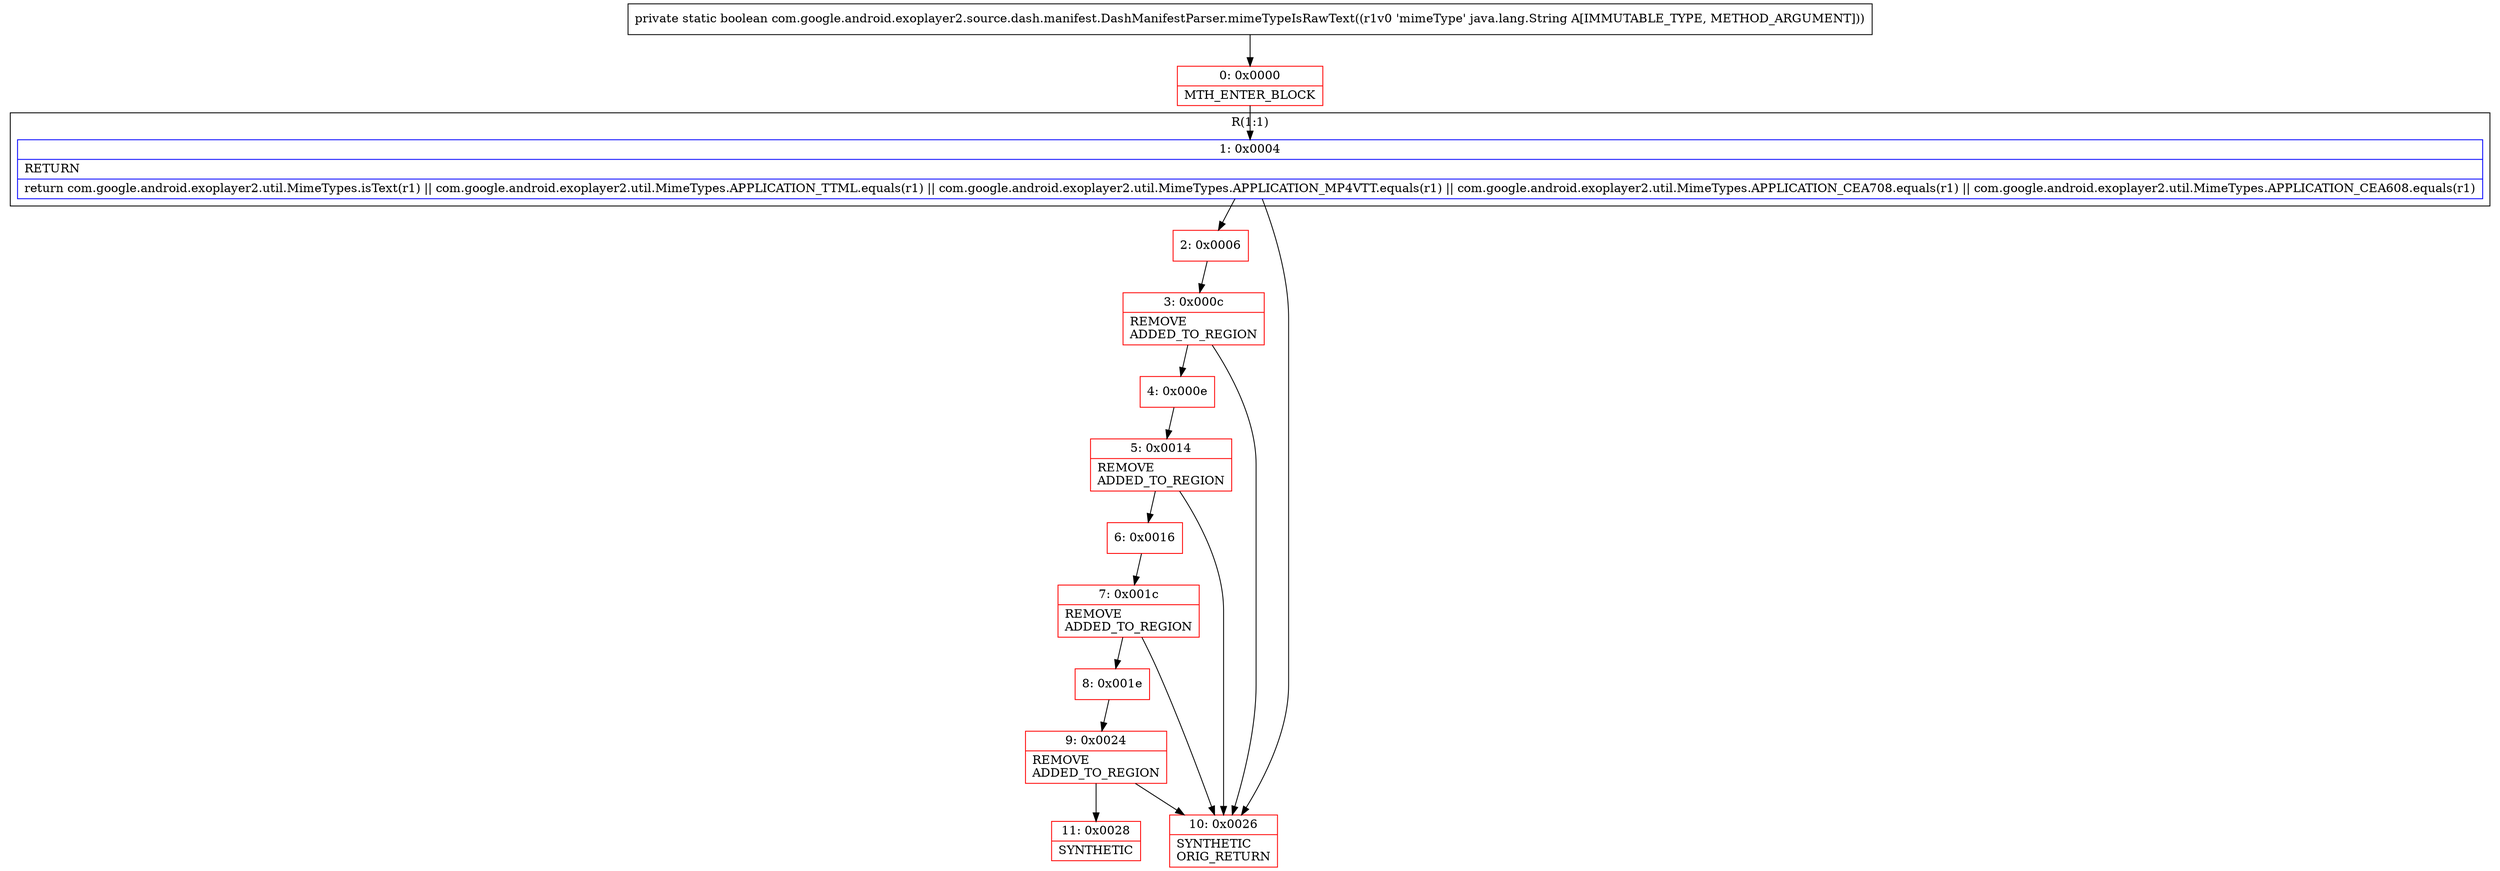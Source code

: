digraph "CFG forcom.google.android.exoplayer2.source.dash.manifest.DashManifestParser.mimeTypeIsRawText(Ljava\/lang\/String;)Z" {
subgraph cluster_Region_596148158 {
label = "R(1:1)";
node [shape=record,color=blue];
Node_1 [shape=record,label="{1\:\ 0x0004|RETURN\l|return com.google.android.exoplayer2.util.MimeTypes.isText(r1) \|\| com.google.android.exoplayer2.util.MimeTypes.APPLICATION_TTML.equals(r1) \|\| com.google.android.exoplayer2.util.MimeTypes.APPLICATION_MP4VTT.equals(r1) \|\| com.google.android.exoplayer2.util.MimeTypes.APPLICATION_CEA708.equals(r1) \|\| com.google.android.exoplayer2.util.MimeTypes.APPLICATION_CEA608.equals(r1)\l}"];
}
Node_0 [shape=record,color=red,label="{0\:\ 0x0000|MTH_ENTER_BLOCK\l}"];
Node_2 [shape=record,color=red,label="{2\:\ 0x0006}"];
Node_3 [shape=record,color=red,label="{3\:\ 0x000c|REMOVE\lADDED_TO_REGION\l}"];
Node_4 [shape=record,color=red,label="{4\:\ 0x000e}"];
Node_5 [shape=record,color=red,label="{5\:\ 0x0014|REMOVE\lADDED_TO_REGION\l}"];
Node_6 [shape=record,color=red,label="{6\:\ 0x0016}"];
Node_7 [shape=record,color=red,label="{7\:\ 0x001c|REMOVE\lADDED_TO_REGION\l}"];
Node_8 [shape=record,color=red,label="{8\:\ 0x001e}"];
Node_9 [shape=record,color=red,label="{9\:\ 0x0024|REMOVE\lADDED_TO_REGION\l}"];
Node_10 [shape=record,color=red,label="{10\:\ 0x0026|SYNTHETIC\lORIG_RETURN\l}"];
Node_11 [shape=record,color=red,label="{11\:\ 0x0028|SYNTHETIC\l}"];
MethodNode[shape=record,label="{private static boolean com.google.android.exoplayer2.source.dash.manifest.DashManifestParser.mimeTypeIsRawText((r1v0 'mimeType' java.lang.String A[IMMUTABLE_TYPE, METHOD_ARGUMENT])) }"];
MethodNode -> Node_0;
Node_1 -> Node_2;
Node_1 -> Node_10;
Node_0 -> Node_1;
Node_2 -> Node_3;
Node_3 -> Node_4;
Node_3 -> Node_10;
Node_4 -> Node_5;
Node_5 -> Node_6;
Node_5 -> Node_10;
Node_6 -> Node_7;
Node_7 -> Node_8;
Node_7 -> Node_10;
Node_8 -> Node_9;
Node_9 -> Node_10;
Node_9 -> Node_11;
}

